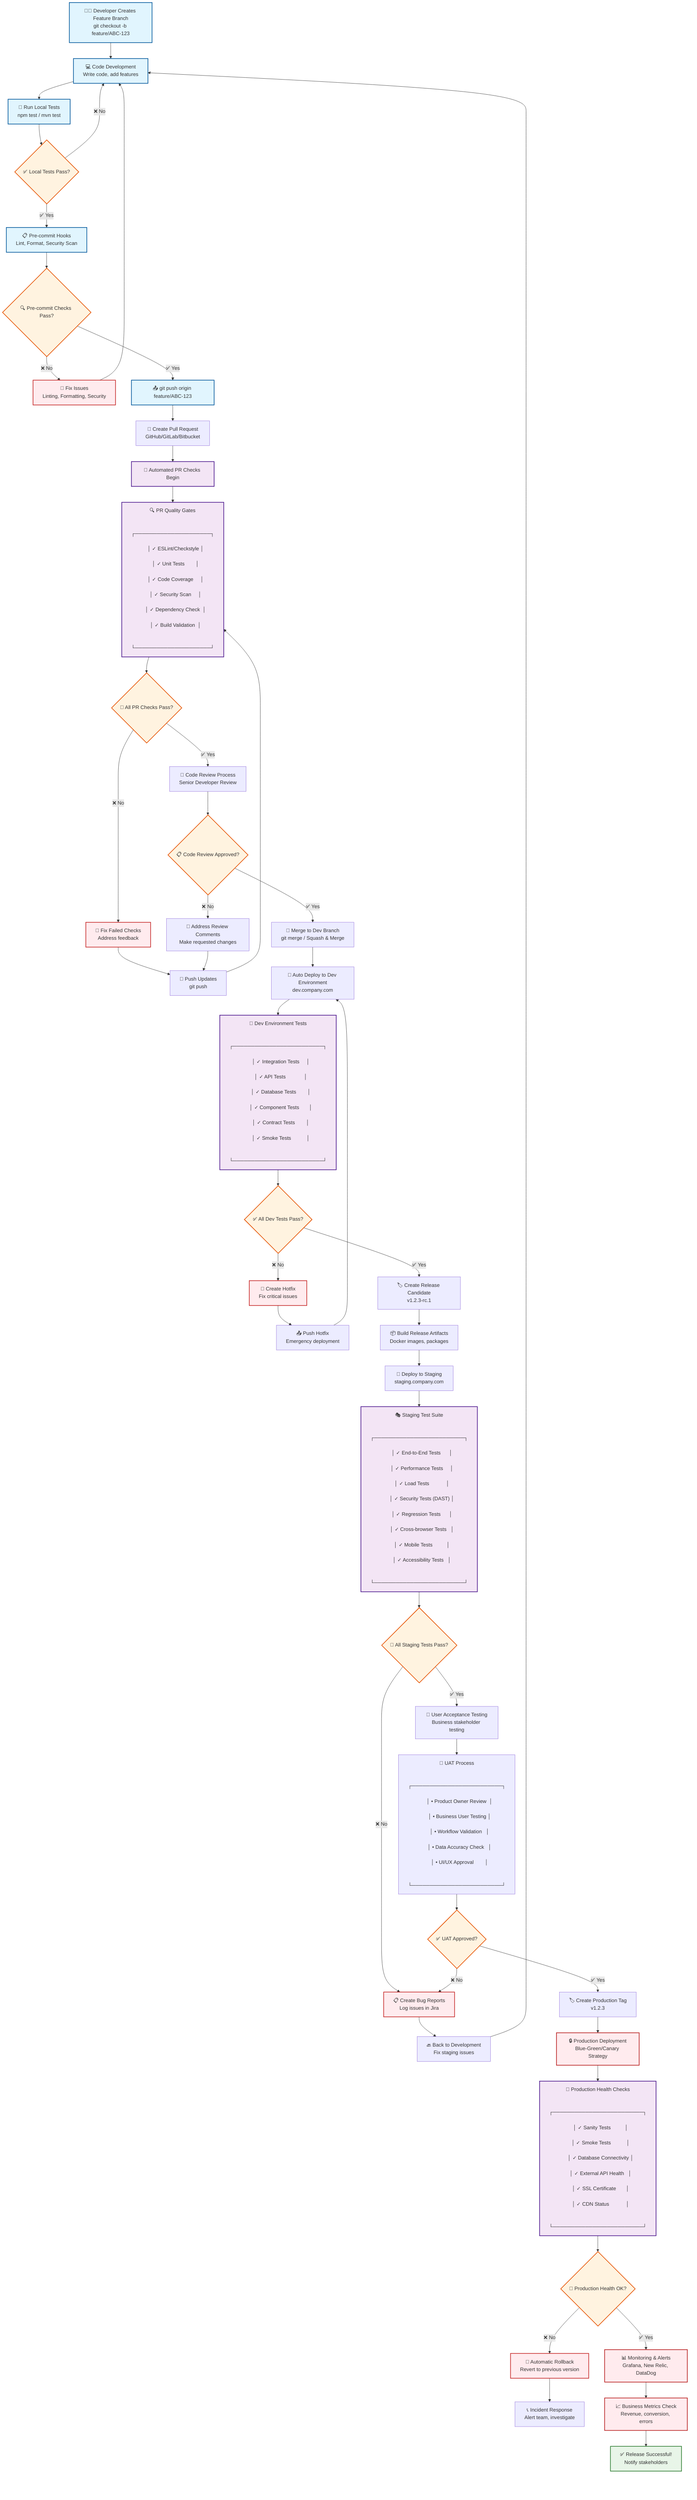 flowchart TD
    %% Developer Actions
    A[👨‍💻 Developer Creates Feature Branch<br/>git checkout -b feature/ABC-123] --> B[💻 Code Development<br/>Write code, add features]
    
    %% Local Development
    B --> C[🧪 Run Local Tests<br/>npm test / mvn test]
    C --> D{✅ Local Tests Pass?}
    D -->|❌ No| B
    D -->|✅ Yes| E[📋 Pre-commit Hooks<br/>Lint, Format, Security Scan]
    
    E --> F{🔍 Pre-commit Checks Pass?}
    F -->|❌ No| G[🔧 Fix Issues<br/>Linting, Formatting, Security]
    G --> B
    F -->|✅ Yes| H[📤 git push origin feature/ABC-123]
    
    %% Pull Request Phase
    H --> I[🔀 Create Pull Request<br/>GitHub/GitLab/Bitbucket]
    I --> J[🤖 Automated PR Checks Begin]
    
    %% PR Automation Box
    J --> K["🔍 PR Quality Gates<br/>
    ┌─────────────────────┐<br/>
    │ ✓ ESLint/Checkstyle │<br/>
    │ ✓ Unit Tests        │<br/>
    │ ✓ Code Coverage     │<br/>
    │ ✓ Security Scan     │<br/>
    │ ✓ Dependency Check  │<br/>
    │ ✓ Build Validation  │<br/>
    └─────────────────────┘"]
    
    K --> L{🎯 All PR Checks Pass?}
    L -->|❌ No| M[📝 Fix Failed Checks<br/>Address feedback]
    M --> N[🔄 Push Updates<br/>git push]
    N --> K
    
    L -->|✅ Yes| O[👀 Code Review Process<br/>Senior Developer Review]
    O --> P{📋 Code Review Approved?}
    P -->|❌ No| Q[💬 Address Review Comments<br/>Make requested changes]
    Q --> N
    
    %% Merge to Dev
    P -->|✅ Yes| R[🔀 Merge to Dev Branch<br/>git merge / Squash & Merge]
    R --> S[🚀 Auto Deploy to Dev Environment<br/>dev.company.com]
    
    %% Dev Environment Testing
    S --> T["🧪 Dev Environment Tests<br/>
    ┌─────────────────────────┐<br/>
    │ ✓ Integration Tests     │<br/>
    │ ✓ API Tests             │<br/>
    │ ✓ Database Tests        │<br/>
    │ ✓ Component Tests       │<br/>
    │ ✓ Contract Tests        │<br/>
    │ ✓ Smoke Tests           │<br/>
    └─────────────────────────┘"]
    
    T --> U{✅ All Dev Tests Pass?}
    U -->|❌ No| V[🔧 Create Hotfix<br/>Fix critical issues]
    V --> W[📤 Push Hotfix<br/>Emergency deployment]
    W --> S
    
    %% Release Candidate
    U -->|✅ Yes| X[🏷️ Create Release Candidate<br/>v1.2.3-rc.1]
    X --> Y[📦 Build Release Artifacts<br/>Docker images, packages]
    Y --> Z[🚀 Deploy to Staging<br/>staging.company.com]
    
    %% Staging Environment Testing
    Z --> AA["🎭 Staging Test Suite<br/>
    ┌─────────────────────────┐<br/>
    │ ✓ End-to-End Tests      │<br/>
    │ ✓ Performance Tests     │<br/>
    │ ✓ Load Tests            │<br/>
    │ ✓ Security Tests (DAST) │<br/>
    │ ✓ Regression Tests      │<br/>
    │ ✓ Cross-browser Tests   │<br/>
    │ ✓ Mobile Tests          │<br/>
    │ ✓ Accessibility Tests   │<br/>
    └─────────────────────────┘"]
    
    AA --> BB{🔬 All Staging Tests Pass?}
    BB -->|❌ No| CC[📋 Create Bug Reports<br/>Log issues in Jira]
    CC --> DD[🔙 Back to Development<br/>Fix staging issues]
    DD --> B
    
    %% UAT Phase
    BB -->|✅ Yes| EE[🎯 User Acceptance Testing<br/>Business stakeholder testing]
    EE --> FF["👥 UAT Process<br/>
    ┌─────────────────────────┐<br/>
    │ • Product Owner Review  │<br/>
    │ • Business User Testing │<br/>
    │ • Workflow Validation   │<br/>
    │ • Data Accuracy Check   │<br/>
    │ • UI/UX Approval        │<br/>
    └─────────────────────────┘"]
    
    FF --> GG{✅ UAT Approved?}
    GG -->|❌ No| CC
    
    %% Production Release
    GG -->|✅ Yes| HH[🏷️ Create Production Tag<br/>v1.2.3]
    HH --> II[🔒 Production Deployment<br/>Blue-Green/Canary Strategy]
    
    II --> JJ["🏥 Production Health Checks<br/>
    ┌─────────────────────────┐<br/>
    │ ✓ Sanity Tests          │<br/>
    │ ✓ Smoke Tests           │<br/>
    │ ✓ Database Connectivity │<br/>
    │ ✓ External API Health   │<br/>
    │ ✓ SSL Certificate       │<br/>
    │ ✓ CDN Status            │<br/>
    └─────────────────────────┘"]
    
    JJ --> KK{🚨 Production Health OK?}
    KK -->|❌ No| LL[🔄 Automatic Rollback<br/>Revert to previous version]
    LL --> MM[📞 Incident Response<br/>Alert team, investigate]
    
    KK -->|✅ Yes| NN[📊 Monitoring & Alerts<br/>Grafana, New Relic, DataDog]
    NN --> OO[📈 Business Metrics Check<br/>Revenue, conversion, errors]
    OO --> PP[✅ Release Successful!<br/>Notify stakeholders]
    
    %% Styling
    classDef devPhase fill:#e1f5fe,stroke:#01579b,stroke-width:2px
    classDef testPhase fill:#f3e5f5,stroke:#4a148c,stroke-width:2px
    classDef prodPhase fill:#ffebee,stroke:#b71c1c,stroke-width:2px
    classDef decision fill:#fff3e0,stroke:#e65100,stroke-width:2px
    classDef success fill:#e8f5e8,stroke:#2e7d32,stroke-width:2px
    classDef failure fill:#ffebee,stroke:#c62828,stroke-width:2px
    
    class A,B,C,E,H devPhase
    class J,K,T,AA,JJ testPhase
    class II,NN,OO prodPhase
    class D,F,L,P,U,BB,GG,KK decision
    class PP success
    class G,M,V,CC,LL failure